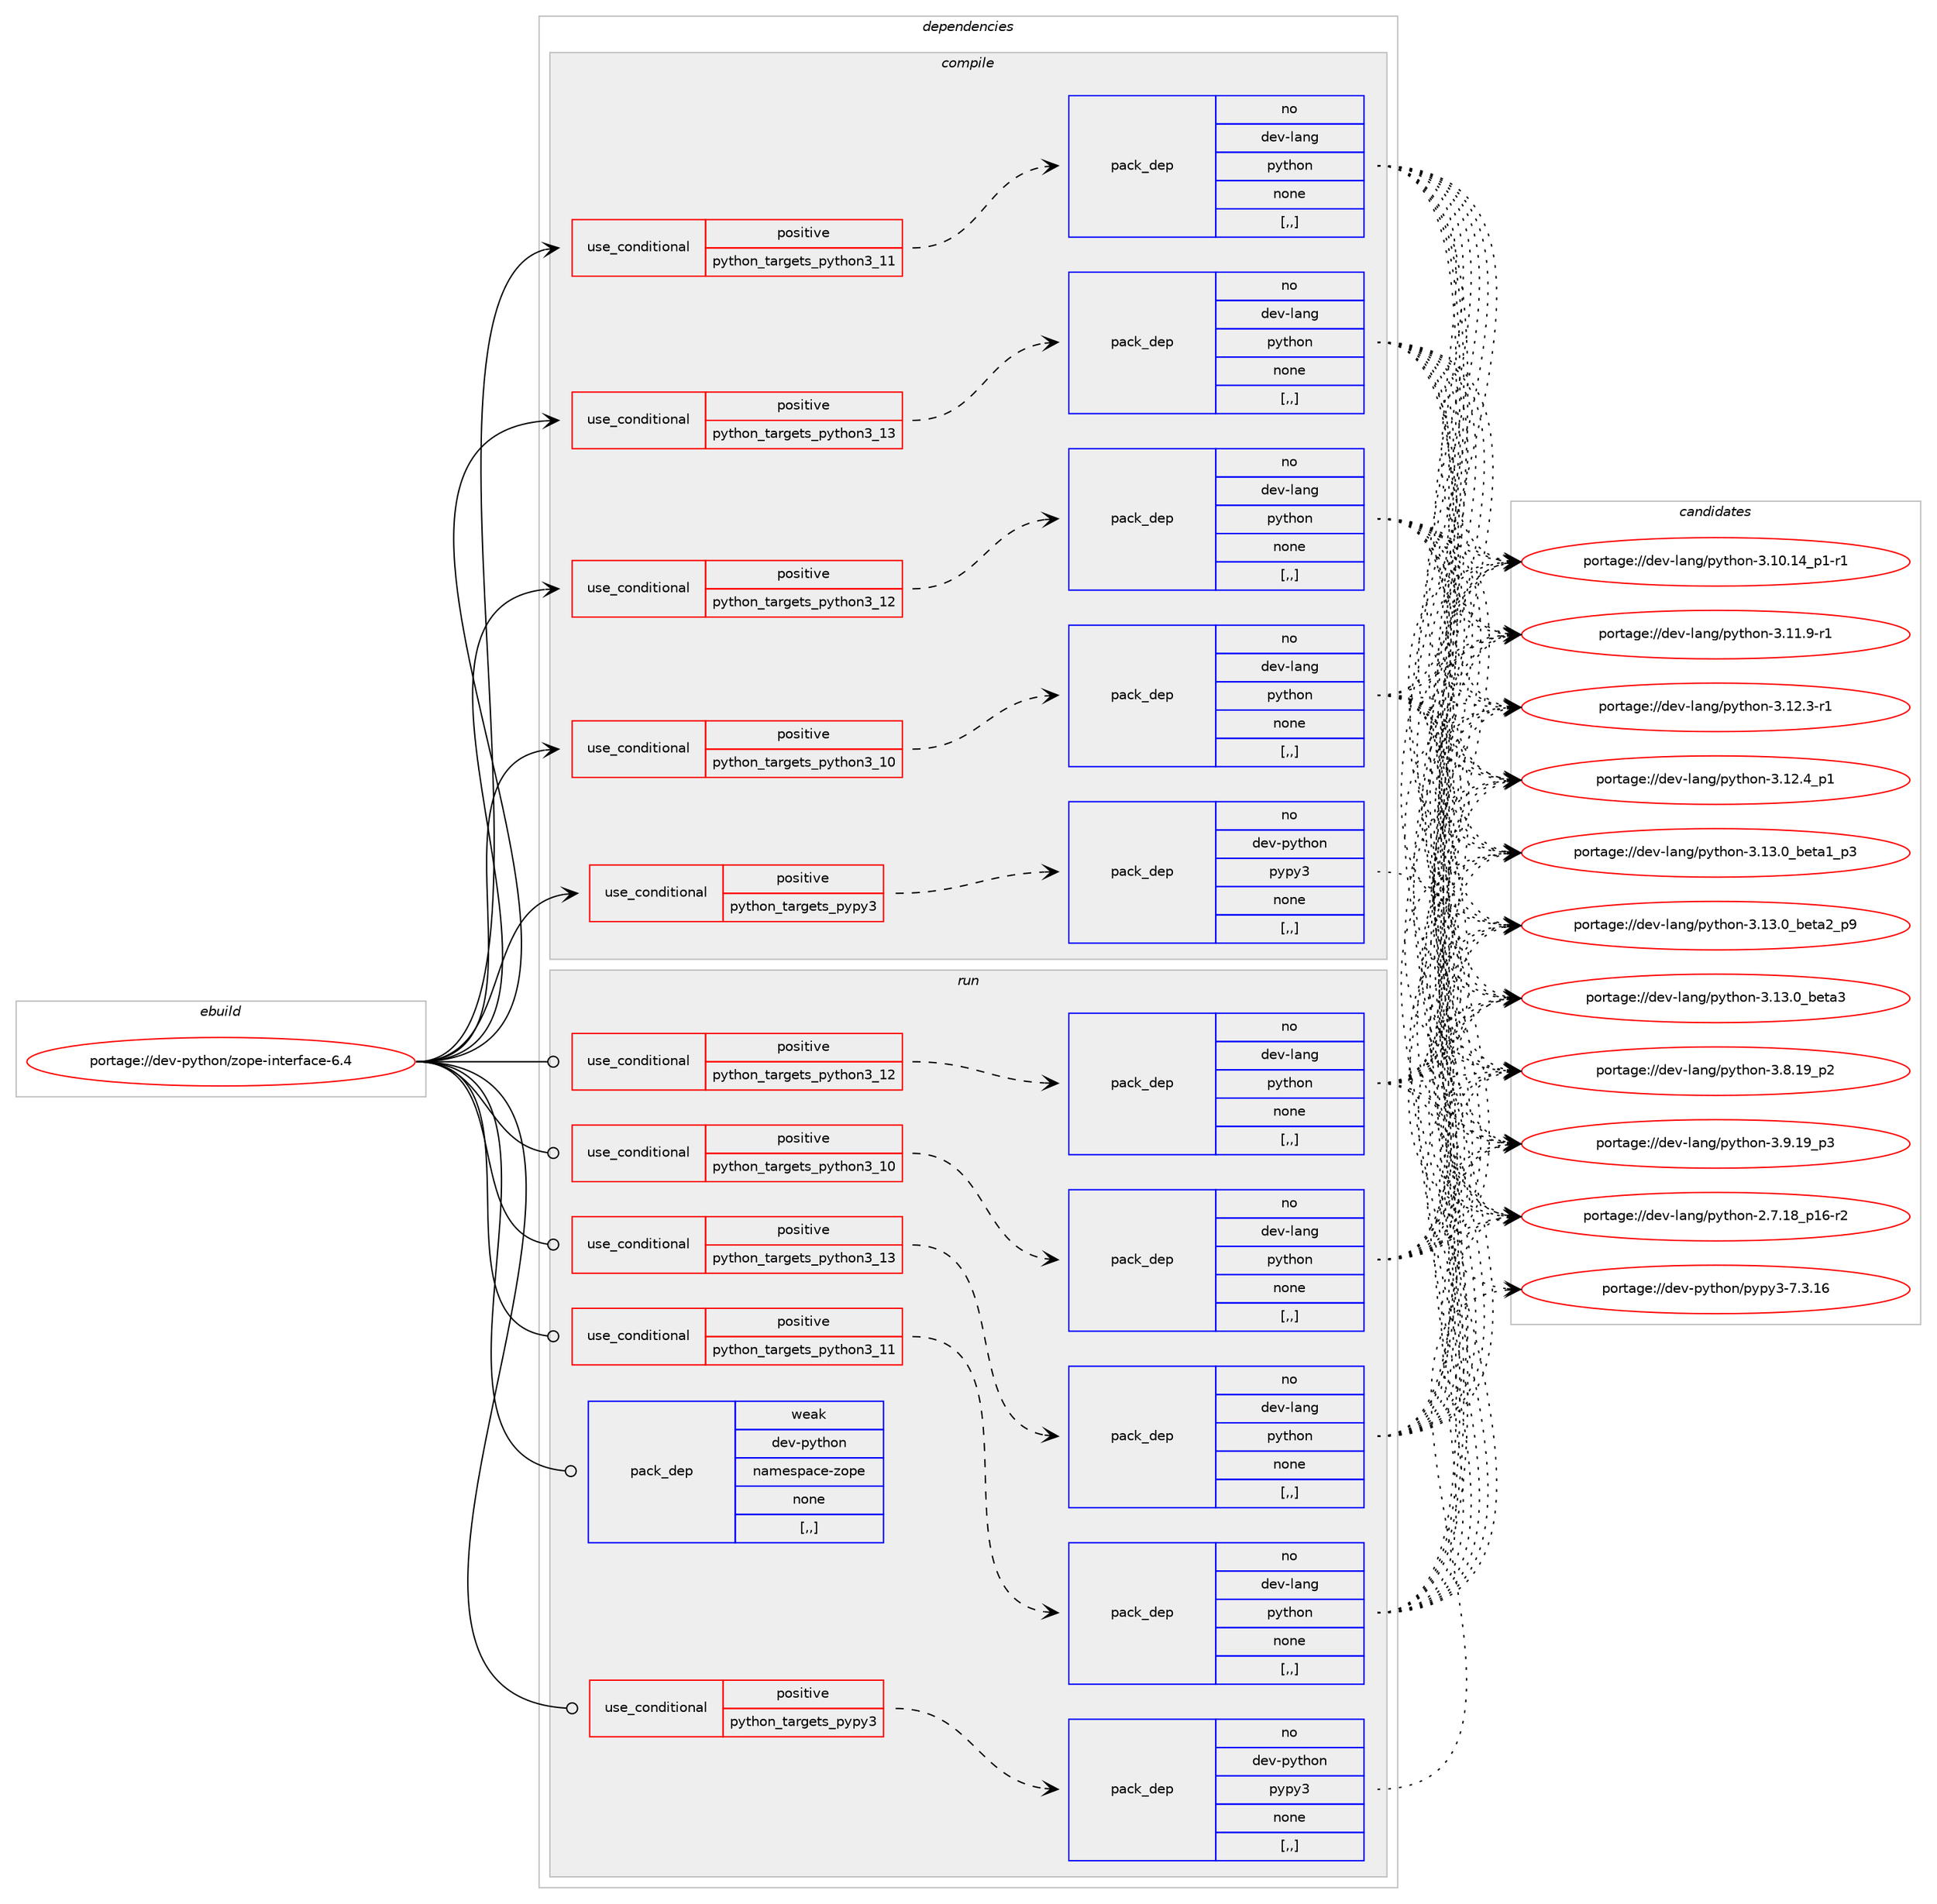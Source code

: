 digraph prolog {

# *************
# Graph options
# *************

newrank=true;
concentrate=true;
compound=true;
graph [rankdir=LR,fontname=Helvetica,fontsize=10,ranksep=1.5];#, ranksep=2.5, nodesep=0.2];
edge  [arrowhead=vee];
node  [fontname=Helvetica,fontsize=10];

# **********
# The ebuild
# **********

subgraph cluster_leftcol {
color=gray;
rank=same;
label=<<i>ebuild</i>>;
id [label="portage://dev-python/zope-interface-6.4", color=red, width=4, href="../dev-python/zope-interface-6.4.svg"];
}

# ****************
# The dependencies
# ****************

subgraph cluster_midcol {
color=gray;
label=<<i>dependencies</i>>;
subgraph cluster_compile {
fillcolor="#eeeeee";
style=filled;
label=<<i>compile</i>>;
subgraph cond40152 {
dependency163858 [label=<<TABLE BORDER="0" CELLBORDER="1" CELLSPACING="0" CELLPADDING="4"><TR><TD ROWSPAN="3" CELLPADDING="10">use_conditional</TD></TR><TR><TD>positive</TD></TR><TR><TD>python_targets_pypy3</TD></TR></TABLE>>, shape=none, color=red];
subgraph pack122466 {
dependency163859 [label=<<TABLE BORDER="0" CELLBORDER="1" CELLSPACING="0" CELLPADDING="4" WIDTH="220"><TR><TD ROWSPAN="6" CELLPADDING="30">pack_dep</TD></TR><TR><TD WIDTH="110">no</TD></TR><TR><TD>dev-python</TD></TR><TR><TD>pypy3</TD></TR><TR><TD>none</TD></TR><TR><TD>[,,]</TD></TR></TABLE>>, shape=none, color=blue];
}
dependency163858:e -> dependency163859:w [weight=20,style="dashed",arrowhead="vee"];
}
id:e -> dependency163858:w [weight=20,style="solid",arrowhead="vee"];
subgraph cond40153 {
dependency163860 [label=<<TABLE BORDER="0" CELLBORDER="1" CELLSPACING="0" CELLPADDING="4"><TR><TD ROWSPAN="3" CELLPADDING="10">use_conditional</TD></TR><TR><TD>positive</TD></TR><TR><TD>python_targets_python3_10</TD></TR></TABLE>>, shape=none, color=red];
subgraph pack122467 {
dependency163861 [label=<<TABLE BORDER="0" CELLBORDER="1" CELLSPACING="0" CELLPADDING="4" WIDTH="220"><TR><TD ROWSPAN="6" CELLPADDING="30">pack_dep</TD></TR><TR><TD WIDTH="110">no</TD></TR><TR><TD>dev-lang</TD></TR><TR><TD>python</TD></TR><TR><TD>none</TD></TR><TR><TD>[,,]</TD></TR></TABLE>>, shape=none, color=blue];
}
dependency163860:e -> dependency163861:w [weight=20,style="dashed",arrowhead="vee"];
}
id:e -> dependency163860:w [weight=20,style="solid",arrowhead="vee"];
subgraph cond40154 {
dependency163862 [label=<<TABLE BORDER="0" CELLBORDER="1" CELLSPACING="0" CELLPADDING="4"><TR><TD ROWSPAN="3" CELLPADDING="10">use_conditional</TD></TR><TR><TD>positive</TD></TR><TR><TD>python_targets_python3_11</TD></TR></TABLE>>, shape=none, color=red];
subgraph pack122468 {
dependency163863 [label=<<TABLE BORDER="0" CELLBORDER="1" CELLSPACING="0" CELLPADDING="4" WIDTH="220"><TR><TD ROWSPAN="6" CELLPADDING="30">pack_dep</TD></TR><TR><TD WIDTH="110">no</TD></TR><TR><TD>dev-lang</TD></TR><TR><TD>python</TD></TR><TR><TD>none</TD></TR><TR><TD>[,,]</TD></TR></TABLE>>, shape=none, color=blue];
}
dependency163862:e -> dependency163863:w [weight=20,style="dashed",arrowhead="vee"];
}
id:e -> dependency163862:w [weight=20,style="solid",arrowhead="vee"];
subgraph cond40155 {
dependency163864 [label=<<TABLE BORDER="0" CELLBORDER="1" CELLSPACING="0" CELLPADDING="4"><TR><TD ROWSPAN="3" CELLPADDING="10">use_conditional</TD></TR><TR><TD>positive</TD></TR><TR><TD>python_targets_python3_12</TD></TR></TABLE>>, shape=none, color=red];
subgraph pack122469 {
dependency163865 [label=<<TABLE BORDER="0" CELLBORDER="1" CELLSPACING="0" CELLPADDING="4" WIDTH="220"><TR><TD ROWSPAN="6" CELLPADDING="30">pack_dep</TD></TR><TR><TD WIDTH="110">no</TD></TR><TR><TD>dev-lang</TD></TR><TR><TD>python</TD></TR><TR><TD>none</TD></TR><TR><TD>[,,]</TD></TR></TABLE>>, shape=none, color=blue];
}
dependency163864:e -> dependency163865:w [weight=20,style="dashed",arrowhead="vee"];
}
id:e -> dependency163864:w [weight=20,style="solid",arrowhead="vee"];
subgraph cond40156 {
dependency163866 [label=<<TABLE BORDER="0" CELLBORDER="1" CELLSPACING="0" CELLPADDING="4"><TR><TD ROWSPAN="3" CELLPADDING="10">use_conditional</TD></TR><TR><TD>positive</TD></TR><TR><TD>python_targets_python3_13</TD></TR></TABLE>>, shape=none, color=red];
subgraph pack122470 {
dependency163867 [label=<<TABLE BORDER="0" CELLBORDER="1" CELLSPACING="0" CELLPADDING="4" WIDTH="220"><TR><TD ROWSPAN="6" CELLPADDING="30">pack_dep</TD></TR><TR><TD WIDTH="110">no</TD></TR><TR><TD>dev-lang</TD></TR><TR><TD>python</TD></TR><TR><TD>none</TD></TR><TR><TD>[,,]</TD></TR></TABLE>>, shape=none, color=blue];
}
dependency163866:e -> dependency163867:w [weight=20,style="dashed",arrowhead="vee"];
}
id:e -> dependency163866:w [weight=20,style="solid",arrowhead="vee"];
}
subgraph cluster_compileandrun {
fillcolor="#eeeeee";
style=filled;
label=<<i>compile and run</i>>;
}
subgraph cluster_run {
fillcolor="#eeeeee";
style=filled;
label=<<i>run</i>>;
subgraph cond40157 {
dependency163868 [label=<<TABLE BORDER="0" CELLBORDER="1" CELLSPACING="0" CELLPADDING="4"><TR><TD ROWSPAN="3" CELLPADDING="10">use_conditional</TD></TR><TR><TD>positive</TD></TR><TR><TD>python_targets_pypy3</TD></TR></TABLE>>, shape=none, color=red];
subgraph pack122471 {
dependency163869 [label=<<TABLE BORDER="0" CELLBORDER="1" CELLSPACING="0" CELLPADDING="4" WIDTH="220"><TR><TD ROWSPAN="6" CELLPADDING="30">pack_dep</TD></TR><TR><TD WIDTH="110">no</TD></TR><TR><TD>dev-python</TD></TR><TR><TD>pypy3</TD></TR><TR><TD>none</TD></TR><TR><TD>[,,]</TD></TR></TABLE>>, shape=none, color=blue];
}
dependency163868:e -> dependency163869:w [weight=20,style="dashed",arrowhead="vee"];
}
id:e -> dependency163868:w [weight=20,style="solid",arrowhead="odot"];
subgraph cond40158 {
dependency163870 [label=<<TABLE BORDER="0" CELLBORDER="1" CELLSPACING="0" CELLPADDING="4"><TR><TD ROWSPAN="3" CELLPADDING="10">use_conditional</TD></TR><TR><TD>positive</TD></TR><TR><TD>python_targets_python3_10</TD></TR></TABLE>>, shape=none, color=red];
subgraph pack122472 {
dependency163871 [label=<<TABLE BORDER="0" CELLBORDER="1" CELLSPACING="0" CELLPADDING="4" WIDTH="220"><TR><TD ROWSPAN="6" CELLPADDING="30">pack_dep</TD></TR><TR><TD WIDTH="110">no</TD></TR><TR><TD>dev-lang</TD></TR><TR><TD>python</TD></TR><TR><TD>none</TD></TR><TR><TD>[,,]</TD></TR></TABLE>>, shape=none, color=blue];
}
dependency163870:e -> dependency163871:w [weight=20,style="dashed",arrowhead="vee"];
}
id:e -> dependency163870:w [weight=20,style="solid",arrowhead="odot"];
subgraph cond40159 {
dependency163872 [label=<<TABLE BORDER="0" CELLBORDER="1" CELLSPACING="0" CELLPADDING="4"><TR><TD ROWSPAN="3" CELLPADDING="10">use_conditional</TD></TR><TR><TD>positive</TD></TR><TR><TD>python_targets_python3_11</TD></TR></TABLE>>, shape=none, color=red];
subgraph pack122473 {
dependency163873 [label=<<TABLE BORDER="0" CELLBORDER="1" CELLSPACING="0" CELLPADDING="4" WIDTH="220"><TR><TD ROWSPAN="6" CELLPADDING="30">pack_dep</TD></TR><TR><TD WIDTH="110">no</TD></TR><TR><TD>dev-lang</TD></TR><TR><TD>python</TD></TR><TR><TD>none</TD></TR><TR><TD>[,,]</TD></TR></TABLE>>, shape=none, color=blue];
}
dependency163872:e -> dependency163873:w [weight=20,style="dashed",arrowhead="vee"];
}
id:e -> dependency163872:w [weight=20,style="solid",arrowhead="odot"];
subgraph cond40160 {
dependency163874 [label=<<TABLE BORDER="0" CELLBORDER="1" CELLSPACING="0" CELLPADDING="4"><TR><TD ROWSPAN="3" CELLPADDING="10">use_conditional</TD></TR><TR><TD>positive</TD></TR><TR><TD>python_targets_python3_12</TD></TR></TABLE>>, shape=none, color=red];
subgraph pack122474 {
dependency163875 [label=<<TABLE BORDER="0" CELLBORDER="1" CELLSPACING="0" CELLPADDING="4" WIDTH="220"><TR><TD ROWSPAN="6" CELLPADDING="30">pack_dep</TD></TR><TR><TD WIDTH="110">no</TD></TR><TR><TD>dev-lang</TD></TR><TR><TD>python</TD></TR><TR><TD>none</TD></TR><TR><TD>[,,]</TD></TR></TABLE>>, shape=none, color=blue];
}
dependency163874:e -> dependency163875:w [weight=20,style="dashed",arrowhead="vee"];
}
id:e -> dependency163874:w [weight=20,style="solid",arrowhead="odot"];
subgraph cond40161 {
dependency163876 [label=<<TABLE BORDER="0" CELLBORDER="1" CELLSPACING="0" CELLPADDING="4"><TR><TD ROWSPAN="3" CELLPADDING="10">use_conditional</TD></TR><TR><TD>positive</TD></TR><TR><TD>python_targets_python3_13</TD></TR></TABLE>>, shape=none, color=red];
subgraph pack122475 {
dependency163877 [label=<<TABLE BORDER="0" CELLBORDER="1" CELLSPACING="0" CELLPADDING="4" WIDTH="220"><TR><TD ROWSPAN="6" CELLPADDING="30">pack_dep</TD></TR><TR><TD WIDTH="110">no</TD></TR><TR><TD>dev-lang</TD></TR><TR><TD>python</TD></TR><TR><TD>none</TD></TR><TR><TD>[,,]</TD></TR></TABLE>>, shape=none, color=blue];
}
dependency163876:e -> dependency163877:w [weight=20,style="dashed",arrowhead="vee"];
}
id:e -> dependency163876:w [weight=20,style="solid",arrowhead="odot"];
subgraph pack122476 {
dependency163878 [label=<<TABLE BORDER="0" CELLBORDER="1" CELLSPACING="0" CELLPADDING="4" WIDTH="220"><TR><TD ROWSPAN="6" CELLPADDING="30">pack_dep</TD></TR><TR><TD WIDTH="110">weak</TD></TR><TR><TD>dev-python</TD></TR><TR><TD>namespace-zope</TD></TR><TR><TD>none</TD></TR><TR><TD>[,,]</TD></TR></TABLE>>, shape=none, color=blue];
}
id:e -> dependency163878:w [weight=20,style="solid",arrowhead="odot"];
}
}

# **************
# The candidates
# **************

subgraph cluster_choices {
rank=same;
color=gray;
label=<<i>candidates</i>>;

subgraph choice122466 {
color=black;
nodesep=1;
choice10010111845112121116104111110471121211121215145554651464954 [label="portage://dev-python/pypy3-7.3.16", color=red, width=4,href="../dev-python/pypy3-7.3.16.svg"];
dependency163859:e -> choice10010111845112121116104111110471121211121215145554651464954:w [style=dotted,weight="100"];
}
subgraph choice122467 {
color=black;
nodesep=1;
choice100101118451089711010347112121116104111110455046554649569511249544511450 [label="portage://dev-lang/python-2.7.18_p16-r2", color=red, width=4,href="../dev-lang/python-2.7.18_p16-r2.svg"];
choice100101118451089711010347112121116104111110455146494846495295112494511449 [label="portage://dev-lang/python-3.10.14_p1-r1", color=red, width=4,href="../dev-lang/python-3.10.14_p1-r1.svg"];
choice100101118451089711010347112121116104111110455146494946574511449 [label="portage://dev-lang/python-3.11.9-r1", color=red, width=4,href="../dev-lang/python-3.11.9-r1.svg"];
choice100101118451089711010347112121116104111110455146495046514511449 [label="portage://dev-lang/python-3.12.3-r1", color=red, width=4,href="../dev-lang/python-3.12.3-r1.svg"];
choice100101118451089711010347112121116104111110455146495046529511249 [label="portage://dev-lang/python-3.12.4_p1", color=red, width=4,href="../dev-lang/python-3.12.4_p1.svg"];
choice10010111845108971101034711212111610411111045514649514648959810111697499511251 [label="portage://dev-lang/python-3.13.0_beta1_p3", color=red, width=4,href="../dev-lang/python-3.13.0_beta1_p3.svg"];
choice10010111845108971101034711212111610411111045514649514648959810111697509511257 [label="portage://dev-lang/python-3.13.0_beta2_p9", color=red, width=4,href="../dev-lang/python-3.13.0_beta2_p9.svg"];
choice1001011184510897110103471121211161041111104551464951464895981011169751 [label="portage://dev-lang/python-3.13.0_beta3", color=red, width=4,href="../dev-lang/python-3.13.0_beta3.svg"];
choice100101118451089711010347112121116104111110455146564649579511250 [label="portage://dev-lang/python-3.8.19_p2", color=red, width=4,href="../dev-lang/python-3.8.19_p2.svg"];
choice100101118451089711010347112121116104111110455146574649579511251 [label="portage://dev-lang/python-3.9.19_p3", color=red, width=4,href="../dev-lang/python-3.9.19_p3.svg"];
dependency163861:e -> choice100101118451089711010347112121116104111110455046554649569511249544511450:w [style=dotted,weight="100"];
dependency163861:e -> choice100101118451089711010347112121116104111110455146494846495295112494511449:w [style=dotted,weight="100"];
dependency163861:e -> choice100101118451089711010347112121116104111110455146494946574511449:w [style=dotted,weight="100"];
dependency163861:e -> choice100101118451089711010347112121116104111110455146495046514511449:w [style=dotted,weight="100"];
dependency163861:e -> choice100101118451089711010347112121116104111110455146495046529511249:w [style=dotted,weight="100"];
dependency163861:e -> choice10010111845108971101034711212111610411111045514649514648959810111697499511251:w [style=dotted,weight="100"];
dependency163861:e -> choice10010111845108971101034711212111610411111045514649514648959810111697509511257:w [style=dotted,weight="100"];
dependency163861:e -> choice1001011184510897110103471121211161041111104551464951464895981011169751:w [style=dotted,weight="100"];
dependency163861:e -> choice100101118451089711010347112121116104111110455146564649579511250:w [style=dotted,weight="100"];
dependency163861:e -> choice100101118451089711010347112121116104111110455146574649579511251:w [style=dotted,weight="100"];
}
subgraph choice122468 {
color=black;
nodesep=1;
choice100101118451089711010347112121116104111110455046554649569511249544511450 [label="portage://dev-lang/python-2.7.18_p16-r2", color=red, width=4,href="../dev-lang/python-2.7.18_p16-r2.svg"];
choice100101118451089711010347112121116104111110455146494846495295112494511449 [label="portage://dev-lang/python-3.10.14_p1-r1", color=red, width=4,href="../dev-lang/python-3.10.14_p1-r1.svg"];
choice100101118451089711010347112121116104111110455146494946574511449 [label="portage://dev-lang/python-3.11.9-r1", color=red, width=4,href="../dev-lang/python-3.11.9-r1.svg"];
choice100101118451089711010347112121116104111110455146495046514511449 [label="portage://dev-lang/python-3.12.3-r1", color=red, width=4,href="../dev-lang/python-3.12.3-r1.svg"];
choice100101118451089711010347112121116104111110455146495046529511249 [label="portage://dev-lang/python-3.12.4_p1", color=red, width=4,href="../dev-lang/python-3.12.4_p1.svg"];
choice10010111845108971101034711212111610411111045514649514648959810111697499511251 [label="portage://dev-lang/python-3.13.0_beta1_p3", color=red, width=4,href="../dev-lang/python-3.13.0_beta1_p3.svg"];
choice10010111845108971101034711212111610411111045514649514648959810111697509511257 [label="portage://dev-lang/python-3.13.0_beta2_p9", color=red, width=4,href="../dev-lang/python-3.13.0_beta2_p9.svg"];
choice1001011184510897110103471121211161041111104551464951464895981011169751 [label="portage://dev-lang/python-3.13.0_beta3", color=red, width=4,href="../dev-lang/python-3.13.0_beta3.svg"];
choice100101118451089711010347112121116104111110455146564649579511250 [label="portage://dev-lang/python-3.8.19_p2", color=red, width=4,href="../dev-lang/python-3.8.19_p2.svg"];
choice100101118451089711010347112121116104111110455146574649579511251 [label="portage://dev-lang/python-3.9.19_p3", color=red, width=4,href="../dev-lang/python-3.9.19_p3.svg"];
dependency163863:e -> choice100101118451089711010347112121116104111110455046554649569511249544511450:w [style=dotted,weight="100"];
dependency163863:e -> choice100101118451089711010347112121116104111110455146494846495295112494511449:w [style=dotted,weight="100"];
dependency163863:e -> choice100101118451089711010347112121116104111110455146494946574511449:w [style=dotted,weight="100"];
dependency163863:e -> choice100101118451089711010347112121116104111110455146495046514511449:w [style=dotted,weight="100"];
dependency163863:e -> choice100101118451089711010347112121116104111110455146495046529511249:w [style=dotted,weight="100"];
dependency163863:e -> choice10010111845108971101034711212111610411111045514649514648959810111697499511251:w [style=dotted,weight="100"];
dependency163863:e -> choice10010111845108971101034711212111610411111045514649514648959810111697509511257:w [style=dotted,weight="100"];
dependency163863:e -> choice1001011184510897110103471121211161041111104551464951464895981011169751:w [style=dotted,weight="100"];
dependency163863:e -> choice100101118451089711010347112121116104111110455146564649579511250:w [style=dotted,weight="100"];
dependency163863:e -> choice100101118451089711010347112121116104111110455146574649579511251:w [style=dotted,weight="100"];
}
subgraph choice122469 {
color=black;
nodesep=1;
choice100101118451089711010347112121116104111110455046554649569511249544511450 [label="portage://dev-lang/python-2.7.18_p16-r2", color=red, width=4,href="../dev-lang/python-2.7.18_p16-r2.svg"];
choice100101118451089711010347112121116104111110455146494846495295112494511449 [label="portage://dev-lang/python-3.10.14_p1-r1", color=red, width=4,href="../dev-lang/python-3.10.14_p1-r1.svg"];
choice100101118451089711010347112121116104111110455146494946574511449 [label="portage://dev-lang/python-3.11.9-r1", color=red, width=4,href="../dev-lang/python-3.11.9-r1.svg"];
choice100101118451089711010347112121116104111110455146495046514511449 [label="portage://dev-lang/python-3.12.3-r1", color=red, width=4,href="../dev-lang/python-3.12.3-r1.svg"];
choice100101118451089711010347112121116104111110455146495046529511249 [label="portage://dev-lang/python-3.12.4_p1", color=red, width=4,href="../dev-lang/python-3.12.4_p1.svg"];
choice10010111845108971101034711212111610411111045514649514648959810111697499511251 [label="portage://dev-lang/python-3.13.0_beta1_p3", color=red, width=4,href="../dev-lang/python-3.13.0_beta1_p3.svg"];
choice10010111845108971101034711212111610411111045514649514648959810111697509511257 [label="portage://dev-lang/python-3.13.0_beta2_p9", color=red, width=4,href="../dev-lang/python-3.13.0_beta2_p9.svg"];
choice1001011184510897110103471121211161041111104551464951464895981011169751 [label="portage://dev-lang/python-3.13.0_beta3", color=red, width=4,href="../dev-lang/python-3.13.0_beta3.svg"];
choice100101118451089711010347112121116104111110455146564649579511250 [label="portage://dev-lang/python-3.8.19_p2", color=red, width=4,href="../dev-lang/python-3.8.19_p2.svg"];
choice100101118451089711010347112121116104111110455146574649579511251 [label="portage://dev-lang/python-3.9.19_p3", color=red, width=4,href="../dev-lang/python-3.9.19_p3.svg"];
dependency163865:e -> choice100101118451089711010347112121116104111110455046554649569511249544511450:w [style=dotted,weight="100"];
dependency163865:e -> choice100101118451089711010347112121116104111110455146494846495295112494511449:w [style=dotted,weight="100"];
dependency163865:e -> choice100101118451089711010347112121116104111110455146494946574511449:w [style=dotted,weight="100"];
dependency163865:e -> choice100101118451089711010347112121116104111110455146495046514511449:w [style=dotted,weight="100"];
dependency163865:e -> choice100101118451089711010347112121116104111110455146495046529511249:w [style=dotted,weight="100"];
dependency163865:e -> choice10010111845108971101034711212111610411111045514649514648959810111697499511251:w [style=dotted,weight="100"];
dependency163865:e -> choice10010111845108971101034711212111610411111045514649514648959810111697509511257:w [style=dotted,weight="100"];
dependency163865:e -> choice1001011184510897110103471121211161041111104551464951464895981011169751:w [style=dotted,weight="100"];
dependency163865:e -> choice100101118451089711010347112121116104111110455146564649579511250:w [style=dotted,weight="100"];
dependency163865:e -> choice100101118451089711010347112121116104111110455146574649579511251:w [style=dotted,weight="100"];
}
subgraph choice122470 {
color=black;
nodesep=1;
choice100101118451089711010347112121116104111110455046554649569511249544511450 [label="portage://dev-lang/python-2.7.18_p16-r2", color=red, width=4,href="../dev-lang/python-2.7.18_p16-r2.svg"];
choice100101118451089711010347112121116104111110455146494846495295112494511449 [label="portage://dev-lang/python-3.10.14_p1-r1", color=red, width=4,href="../dev-lang/python-3.10.14_p1-r1.svg"];
choice100101118451089711010347112121116104111110455146494946574511449 [label="portage://dev-lang/python-3.11.9-r1", color=red, width=4,href="../dev-lang/python-3.11.9-r1.svg"];
choice100101118451089711010347112121116104111110455146495046514511449 [label="portage://dev-lang/python-3.12.3-r1", color=red, width=4,href="../dev-lang/python-3.12.3-r1.svg"];
choice100101118451089711010347112121116104111110455146495046529511249 [label="portage://dev-lang/python-3.12.4_p1", color=red, width=4,href="../dev-lang/python-3.12.4_p1.svg"];
choice10010111845108971101034711212111610411111045514649514648959810111697499511251 [label="portage://dev-lang/python-3.13.0_beta1_p3", color=red, width=4,href="../dev-lang/python-3.13.0_beta1_p3.svg"];
choice10010111845108971101034711212111610411111045514649514648959810111697509511257 [label="portage://dev-lang/python-3.13.0_beta2_p9", color=red, width=4,href="../dev-lang/python-3.13.0_beta2_p9.svg"];
choice1001011184510897110103471121211161041111104551464951464895981011169751 [label="portage://dev-lang/python-3.13.0_beta3", color=red, width=4,href="../dev-lang/python-3.13.0_beta3.svg"];
choice100101118451089711010347112121116104111110455146564649579511250 [label="portage://dev-lang/python-3.8.19_p2", color=red, width=4,href="../dev-lang/python-3.8.19_p2.svg"];
choice100101118451089711010347112121116104111110455146574649579511251 [label="portage://dev-lang/python-3.9.19_p3", color=red, width=4,href="../dev-lang/python-3.9.19_p3.svg"];
dependency163867:e -> choice100101118451089711010347112121116104111110455046554649569511249544511450:w [style=dotted,weight="100"];
dependency163867:e -> choice100101118451089711010347112121116104111110455146494846495295112494511449:w [style=dotted,weight="100"];
dependency163867:e -> choice100101118451089711010347112121116104111110455146494946574511449:w [style=dotted,weight="100"];
dependency163867:e -> choice100101118451089711010347112121116104111110455146495046514511449:w [style=dotted,weight="100"];
dependency163867:e -> choice100101118451089711010347112121116104111110455146495046529511249:w [style=dotted,weight="100"];
dependency163867:e -> choice10010111845108971101034711212111610411111045514649514648959810111697499511251:w [style=dotted,weight="100"];
dependency163867:e -> choice10010111845108971101034711212111610411111045514649514648959810111697509511257:w [style=dotted,weight="100"];
dependency163867:e -> choice1001011184510897110103471121211161041111104551464951464895981011169751:w [style=dotted,weight="100"];
dependency163867:e -> choice100101118451089711010347112121116104111110455146564649579511250:w [style=dotted,weight="100"];
dependency163867:e -> choice100101118451089711010347112121116104111110455146574649579511251:w [style=dotted,weight="100"];
}
subgraph choice122471 {
color=black;
nodesep=1;
choice10010111845112121116104111110471121211121215145554651464954 [label="portage://dev-python/pypy3-7.3.16", color=red, width=4,href="../dev-python/pypy3-7.3.16.svg"];
dependency163869:e -> choice10010111845112121116104111110471121211121215145554651464954:w [style=dotted,weight="100"];
}
subgraph choice122472 {
color=black;
nodesep=1;
choice100101118451089711010347112121116104111110455046554649569511249544511450 [label="portage://dev-lang/python-2.7.18_p16-r2", color=red, width=4,href="../dev-lang/python-2.7.18_p16-r2.svg"];
choice100101118451089711010347112121116104111110455146494846495295112494511449 [label="portage://dev-lang/python-3.10.14_p1-r1", color=red, width=4,href="../dev-lang/python-3.10.14_p1-r1.svg"];
choice100101118451089711010347112121116104111110455146494946574511449 [label="portage://dev-lang/python-3.11.9-r1", color=red, width=4,href="../dev-lang/python-3.11.9-r1.svg"];
choice100101118451089711010347112121116104111110455146495046514511449 [label="portage://dev-lang/python-3.12.3-r1", color=red, width=4,href="../dev-lang/python-3.12.3-r1.svg"];
choice100101118451089711010347112121116104111110455146495046529511249 [label="portage://dev-lang/python-3.12.4_p1", color=red, width=4,href="../dev-lang/python-3.12.4_p1.svg"];
choice10010111845108971101034711212111610411111045514649514648959810111697499511251 [label="portage://dev-lang/python-3.13.0_beta1_p3", color=red, width=4,href="../dev-lang/python-3.13.0_beta1_p3.svg"];
choice10010111845108971101034711212111610411111045514649514648959810111697509511257 [label="portage://dev-lang/python-3.13.0_beta2_p9", color=red, width=4,href="../dev-lang/python-3.13.0_beta2_p9.svg"];
choice1001011184510897110103471121211161041111104551464951464895981011169751 [label="portage://dev-lang/python-3.13.0_beta3", color=red, width=4,href="../dev-lang/python-3.13.0_beta3.svg"];
choice100101118451089711010347112121116104111110455146564649579511250 [label="portage://dev-lang/python-3.8.19_p2", color=red, width=4,href="../dev-lang/python-3.8.19_p2.svg"];
choice100101118451089711010347112121116104111110455146574649579511251 [label="portage://dev-lang/python-3.9.19_p3", color=red, width=4,href="../dev-lang/python-3.9.19_p3.svg"];
dependency163871:e -> choice100101118451089711010347112121116104111110455046554649569511249544511450:w [style=dotted,weight="100"];
dependency163871:e -> choice100101118451089711010347112121116104111110455146494846495295112494511449:w [style=dotted,weight="100"];
dependency163871:e -> choice100101118451089711010347112121116104111110455146494946574511449:w [style=dotted,weight="100"];
dependency163871:e -> choice100101118451089711010347112121116104111110455146495046514511449:w [style=dotted,weight="100"];
dependency163871:e -> choice100101118451089711010347112121116104111110455146495046529511249:w [style=dotted,weight="100"];
dependency163871:e -> choice10010111845108971101034711212111610411111045514649514648959810111697499511251:w [style=dotted,weight="100"];
dependency163871:e -> choice10010111845108971101034711212111610411111045514649514648959810111697509511257:w [style=dotted,weight="100"];
dependency163871:e -> choice1001011184510897110103471121211161041111104551464951464895981011169751:w [style=dotted,weight="100"];
dependency163871:e -> choice100101118451089711010347112121116104111110455146564649579511250:w [style=dotted,weight="100"];
dependency163871:e -> choice100101118451089711010347112121116104111110455146574649579511251:w [style=dotted,weight="100"];
}
subgraph choice122473 {
color=black;
nodesep=1;
choice100101118451089711010347112121116104111110455046554649569511249544511450 [label="portage://dev-lang/python-2.7.18_p16-r2", color=red, width=4,href="../dev-lang/python-2.7.18_p16-r2.svg"];
choice100101118451089711010347112121116104111110455146494846495295112494511449 [label="portage://dev-lang/python-3.10.14_p1-r1", color=red, width=4,href="../dev-lang/python-3.10.14_p1-r1.svg"];
choice100101118451089711010347112121116104111110455146494946574511449 [label="portage://dev-lang/python-3.11.9-r1", color=red, width=4,href="../dev-lang/python-3.11.9-r1.svg"];
choice100101118451089711010347112121116104111110455146495046514511449 [label="portage://dev-lang/python-3.12.3-r1", color=red, width=4,href="../dev-lang/python-3.12.3-r1.svg"];
choice100101118451089711010347112121116104111110455146495046529511249 [label="portage://dev-lang/python-3.12.4_p1", color=red, width=4,href="../dev-lang/python-3.12.4_p1.svg"];
choice10010111845108971101034711212111610411111045514649514648959810111697499511251 [label="portage://dev-lang/python-3.13.0_beta1_p3", color=red, width=4,href="../dev-lang/python-3.13.0_beta1_p3.svg"];
choice10010111845108971101034711212111610411111045514649514648959810111697509511257 [label="portage://dev-lang/python-3.13.0_beta2_p9", color=red, width=4,href="../dev-lang/python-3.13.0_beta2_p9.svg"];
choice1001011184510897110103471121211161041111104551464951464895981011169751 [label="portage://dev-lang/python-3.13.0_beta3", color=red, width=4,href="../dev-lang/python-3.13.0_beta3.svg"];
choice100101118451089711010347112121116104111110455146564649579511250 [label="portage://dev-lang/python-3.8.19_p2", color=red, width=4,href="../dev-lang/python-3.8.19_p2.svg"];
choice100101118451089711010347112121116104111110455146574649579511251 [label="portage://dev-lang/python-3.9.19_p3", color=red, width=4,href="../dev-lang/python-3.9.19_p3.svg"];
dependency163873:e -> choice100101118451089711010347112121116104111110455046554649569511249544511450:w [style=dotted,weight="100"];
dependency163873:e -> choice100101118451089711010347112121116104111110455146494846495295112494511449:w [style=dotted,weight="100"];
dependency163873:e -> choice100101118451089711010347112121116104111110455146494946574511449:w [style=dotted,weight="100"];
dependency163873:e -> choice100101118451089711010347112121116104111110455146495046514511449:w [style=dotted,weight="100"];
dependency163873:e -> choice100101118451089711010347112121116104111110455146495046529511249:w [style=dotted,weight="100"];
dependency163873:e -> choice10010111845108971101034711212111610411111045514649514648959810111697499511251:w [style=dotted,weight="100"];
dependency163873:e -> choice10010111845108971101034711212111610411111045514649514648959810111697509511257:w [style=dotted,weight="100"];
dependency163873:e -> choice1001011184510897110103471121211161041111104551464951464895981011169751:w [style=dotted,weight="100"];
dependency163873:e -> choice100101118451089711010347112121116104111110455146564649579511250:w [style=dotted,weight="100"];
dependency163873:e -> choice100101118451089711010347112121116104111110455146574649579511251:w [style=dotted,weight="100"];
}
subgraph choice122474 {
color=black;
nodesep=1;
choice100101118451089711010347112121116104111110455046554649569511249544511450 [label="portage://dev-lang/python-2.7.18_p16-r2", color=red, width=4,href="../dev-lang/python-2.7.18_p16-r2.svg"];
choice100101118451089711010347112121116104111110455146494846495295112494511449 [label="portage://dev-lang/python-3.10.14_p1-r1", color=red, width=4,href="../dev-lang/python-3.10.14_p1-r1.svg"];
choice100101118451089711010347112121116104111110455146494946574511449 [label="portage://dev-lang/python-3.11.9-r1", color=red, width=4,href="../dev-lang/python-3.11.9-r1.svg"];
choice100101118451089711010347112121116104111110455146495046514511449 [label="portage://dev-lang/python-3.12.3-r1", color=red, width=4,href="../dev-lang/python-3.12.3-r1.svg"];
choice100101118451089711010347112121116104111110455146495046529511249 [label="portage://dev-lang/python-3.12.4_p1", color=red, width=4,href="../dev-lang/python-3.12.4_p1.svg"];
choice10010111845108971101034711212111610411111045514649514648959810111697499511251 [label="portage://dev-lang/python-3.13.0_beta1_p3", color=red, width=4,href="../dev-lang/python-3.13.0_beta1_p3.svg"];
choice10010111845108971101034711212111610411111045514649514648959810111697509511257 [label="portage://dev-lang/python-3.13.0_beta2_p9", color=red, width=4,href="../dev-lang/python-3.13.0_beta2_p9.svg"];
choice1001011184510897110103471121211161041111104551464951464895981011169751 [label="portage://dev-lang/python-3.13.0_beta3", color=red, width=4,href="../dev-lang/python-3.13.0_beta3.svg"];
choice100101118451089711010347112121116104111110455146564649579511250 [label="portage://dev-lang/python-3.8.19_p2", color=red, width=4,href="../dev-lang/python-3.8.19_p2.svg"];
choice100101118451089711010347112121116104111110455146574649579511251 [label="portage://dev-lang/python-3.9.19_p3", color=red, width=4,href="../dev-lang/python-3.9.19_p3.svg"];
dependency163875:e -> choice100101118451089711010347112121116104111110455046554649569511249544511450:w [style=dotted,weight="100"];
dependency163875:e -> choice100101118451089711010347112121116104111110455146494846495295112494511449:w [style=dotted,weight="100"];
dependency163875:e -> choice100101118451089711010347112121116104111110455146494946574511449:w [style=dotted,weight="100"];
dependency163875:e -> choice100101118451089711010347112121116104111110455146495046514511449:w [style=dotted,weight="100"];
dependency163875:e -> choice100101118451089711010347112121116104111110455146495046529511249:w [style=dotted,weight="100"];
dependency163875:e -> choice10010111845108971101034711212111610411111045514649514648959810111697499511251:w [style=dotted,weight="100"];
dependency163875:e -> choice10010111845108971101034711212111610411111045514649514648959810111697509511257:w [style=dotted,weight="100"];
dependency163875:e -> choice1001011184510897110103471121211161041111104551464951464895981011169751:w [style=dotted,weight="100"];
dependency163875:e -> choice100101118451089711010347112121116104111110455146564649579511250:w [style=dotted,weight="100"];
dependency163875:e -> choice100101118451089711010347112121116104111110455146574649579511251:w [style=dotted,weight="100"];
}
subgraph choice122475 {
color=black;
nodesep=1;
choice100101118451089711010347112121116104111110455046554649569511249544511450 [label="portage://dev-lang/python-2.7.18_p16-r2", color=red, width=4,href="../dev-lang/python-2.7.18_p16-r2.svg"];
choice100101118451089711010347112121116104111110455146494846495295112494511449 [label="portage://dev-lang/python-3.10.14_p1-r1", color=red, width=4,href="../dev-lang/python-3.10.14_p1-r1.svg"];
choice100101118451089711010347112121116104111110455146494946574511449 [label="portage://dev-lang/python-3.11.9-r1", color=red, width=4,href="../dev-lang/python-3.11.9-r1.svg"];
choice100101118451089711010347112121116104111110455146495046514511449 [label="portage://dev-lang/python-3.12.3-r1", color=red, width=4,href="../dev-lang/python-3.12.3-r1.svg"];
choice100101118451089711010347112121116104111110455146495046529511249 [label="portage://dev-lang/python-3.12.4_p1", color=red, width=4,href="../dev-lang/python-3.12.4_p1.svg"];
choice10010111845108971101034711212111610411111045514649514648959810111697499511251 [label="portage://dev-lang/python-3.13.0_beta1_p3", color=red, width=4,href="../dev-lang/python-3.13.0_beta1_p3.svg"];
choice10010111845108971101034711212111610411111045514649514648959810111697509511257 [label="portage://dev-lang/python-3.13.0_beta2_p9", color=red, width=4,href="../dev-lang/python-3.13.0_beta2_p9.svg"];
choice1001011184510897110103471121211161041111104551464951464895981011169751 [label="portage://dev-lang/python-3.13.0_beta3", color=red, width=4,href="../dev-lang/python-3.13.0_beta3.svg"];
choice100101118451089711010347112121116104111110455146564649579511250 [label="portage://dev-lang/python-3.8.19_p2", color=red, width=4,href="../dev-lang/python-3.8.19_p2.svg"];
choice100101118451089711010347112121116104111110455146574649579511251 [label="portage://dev-lang/python-3.9.19_p3", color=red, width=4,href="../dev-lang/python-3.9.19_p3.svg"];
dependency163877:e -> choice100101118451089711010347112121116104111110455046554649569511249544511450:w [style=dotted,weight="100"];
dependency163877:e -> choice100101118451089711010347112121116104111110455146494846495295112494511449:w [style=dotted,weight="100"];
dependency163877:e -> choice100101118451089711010347112121116104111110455146494946574511449:w [style=dotted,weight="100"];
dependency163877:e -> choice100101118451089711010347112121116104111110455146495046514511449:w [style=dotted,weight="100"];
dependency163877:e -> choice100101118451089711010347112121116104111110455146495046529511249:w [style=dotted,weight="100"];
dependency163877:e -> choice10010111845108971101034711212111610411111045514649514648959810111697499511251:w [style=dotted,weight="100"];
dependency163877:e -> choice10010111845108971101034711212111610411111045514649514648959810111697509511257:w [style=dotted,weight="100"];
dependency163877:e -> choice1001011184510897110103471121211161041111104551464951464895981011169751:w [style=dotted,weight="100"];
dependency163877:e -> choice100101118451089711010347112121116104111110455146564649579511250:w [style=dotted,weight="100"];
dependency163877:e -> choice100101118451089711010347112121116104111110455146574649579511251:w [style=dotted,weight="100"];
}
subgraph choice122476 {
color=black;
nodesep=1;
}
}

}
